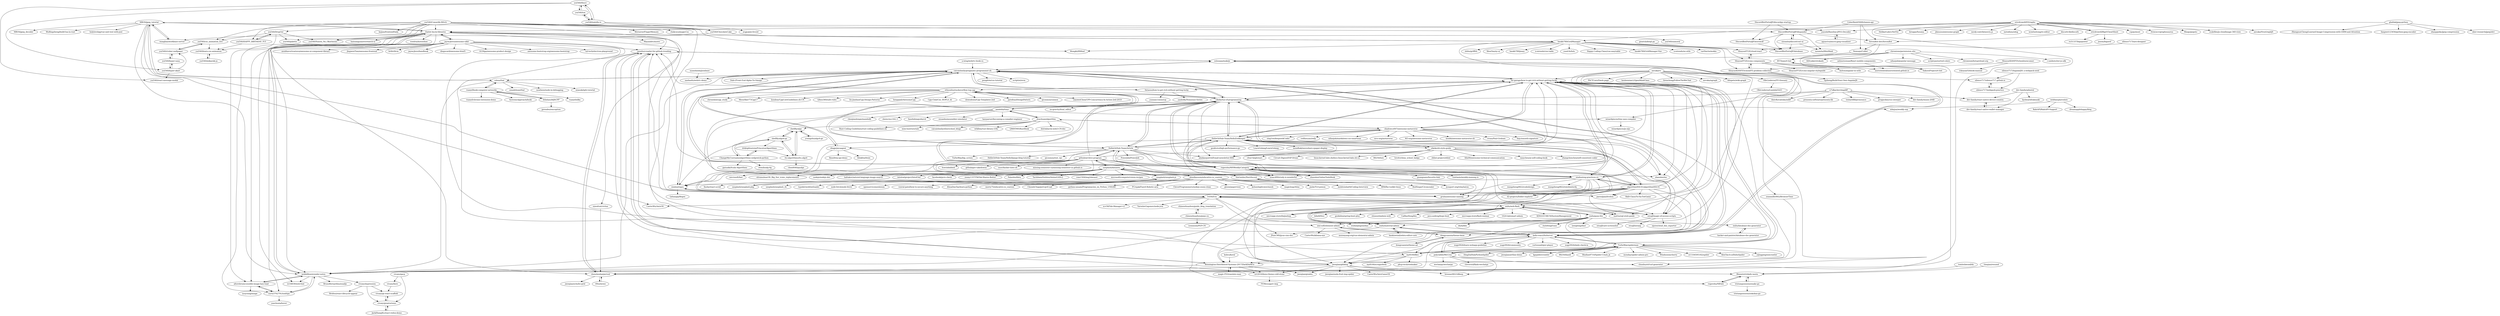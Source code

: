 digraph G {
"MROS/jpeg_tutorial" -> "wanglian/workbase-server"
"MROS/jpeg_tutorial" -> "MROS/jpeg_decoder"
"MROS/jpeg_tutorial" -> "Zaelot-Inc/ui-libraries"
"MROS/jpeg_tutorial" -> "webbillion/xrender-notes"
"MROS/jpeg_tutorial" -> "WuBingzheng/build-lua-in-rust" ["e"=1]
"MROS/jpeg_tutorial" -> "gruhn/awesome-naming" ["e"=1]
"MROS/jpeg_tutorial" -> "CasterWx/AntzOS" ["e"=1]
"MROS/jpeg_tutorial" -> "csbun/thal"
"MROS/jpeg_tutorial" -> "holylovelqq/vue-unit-test-with-jest" ["e"=1]
"MROS/jpeg_tutorial" -> "yasoob/Baseline-JPEG-Decoder"
"alterebro/accessible-image-lazy-load" -> "xurui3762791/tooltips"
"alterebro/accessible-image-lazy-load" -> "webbillion/xrender-notes"
"alterebro/accessible-image-lazy-load" -> "iyuyoung/image"
"anvaka/vs" -> "blinpete/wiki-graph"
"anvaka/vs" -> "5A59/Zvm"
"anvaka/vs" -> "PACTCare/Dweb.page"
"anvaka/vs" -> "dongyuanxin/theme-bmw"
"anvaka/vs" -> "fat-garage/how-to-get-rich-without-getting-lucky"
"anvaka/vs" -> "wubaiqing/zaobao" ["e"=1]
"anvaka/vs" -> "enilu/guns-lite"
"anvaka/vs" -> "OlleLinderos/FP-Glossary"
"anvaka/vs" -> "heshenxian1/OpenMindClass" ["e"=1]
"anvaka/vs" -> "lirenchong/FollowTheWeChat" ["e"=1]
"anvaka/vs" -> "enilu/web-flash"
"anvaka/vs" -> "anvaka/ngraph" ["e"=1]
"ethsonliu/stackoverflow-top-cpp" -> "hengqiali/AwesomeCpp" ["e"=1]
"ethsonliu/stackoverflow-top-cpp" -> "Cpp-Club/Cxx_HOPL4_zh" ["e"=1]
"ethsonliu/stackoverflow-top-cpp" -> "downdemo/Cpp-Templates-2ed" ["e"=1]
"ethsonliu/stackoverflow-top-cpp" -> "fat-garage/how-to-get-rich-without-getting-lucky"
"ethsonliu/stackoverflow-top-cpp" -> "yikeke/tao-of-programming"
"ethsonliu/stackoverflow-top-cpp" -> "jaredtao/DesignPattern" ["e"=1]
"ethsonliu/stackoverflow-top-cpp" -> "qicosmos/cosmos" ["e"=1]
"ethsonliu/stackoverflow-top-cpp" -> "xiaoweiChen/CPP-Concurrency-In-Action-2ed-2019" ["e"=1]
"ethsonliu/stackoverflow-top-cpp" -> "caicaishmily/pragmatic-programmer-zh"
"ethsonliu/stackoverflow-top-cpp" -> "HelloGitHub-Team/Article"
"ethsonliu/stackoverflow-top-cpp" -> "chronolaw/cpp_study" ["e"=1]
"ethsonliu/stackoverflow-top-cpp" -> "MeouSker77/Cpp17" ["e"=1]
"ethsonliu/stackoverflow-top-cpp" -> "lynnboy/CppCoreGuidelines-zh-CN" ["e"=1]
"ethsonliu/stackoverflow-top-cpp" -> "Qihoo360/safe-rules" ["e"=1]
"ethsonliu/stackoverflow-top-cpp" -> "liu-jianhao/Cpp-Design-Patterns" ["e"=1]
"shellfly/algs4-py" -> "itu-algorithms/itu.algs4"
"shellfly/algs4-py" -> "shellfly/algo"
"shellfly/algs4-py" -> "ChangeMyUsername/algorithms-sedgewick-python"
"shellfly/algs4-py" -> "dvklopfenstein/PrincetonAlgorithms"
"shellfly/algo" -> "youngzhu/algs4-go"
"shellfly/algo" -> "shellfly/algs4-py"
"shellfly/algo" -> "itu-algorithms/itu.algs4"
"DiscordBotPortalJP/discordpy-startup" -> "DiscordBotPortalJP/dispander"
"DiscordBotPortalJP/discordpy-startup" -> "DiscordBotPortalJP/werewolf"
"kulics/koral" -> "Bennington-Distributed-Systems-2017/DarkDarkGo"
"hacker-and-painter/database-doc-generator" -> "enilu/database-doc-generator"
"jwenjian/ghiblog" -> "jwenjian/usda-fruit-img-spider"
"jwenjian/ghiblog" -> "CasterWx/AntzGameOS"
"jwenjian/ghiblog" -> "xrr2016/hexo-theme-cold-stone"
"jwenjian/ghiblog" -> "brenner8023/iKeep"
"jwenjian/ghiblog" -> "poozhu/crawler-for-github-trending"
"jwenjian/ghiblog" -> "jwenjian/gradex"
"jwenjian/ghiblog" -> "webbillion/xrender-notes"
"jwenjian/ghiblog" -> "BleemIs42/daily-warm"
"ericdrowell/ElGrapho" -> "frewsxcv/graphosaurus" ["e"=1]
"ericdrowell/ElGrapho" -> "webbillion/xrender-notes"
"ericdrowell/ElGrapho" -> "ericdrowell/BigOCheatSheet"
"ericdrowell/ElGrapho" -> "Nhogs/popoto" ["e"=1]
"ericdrowell/ElGrapho" -> "scaleflex/js-cloudimage-360-view" ["e"=1]
"ericdrowell/ElGrapho" -> "anvaka/VivaGraphJS" ["e"=1]
"ericdrowell/ElGrapho" -> "HelikarLab/ccNetViz"
"ericdrowell/ElGrapho" -> "Zaelot-Inc/ui-libraries"
"ericdrowell/ElGrapho" -> "baukh789/GridManager"
"ericdrowell/ElGrapho" -> "hiroppy/fusuma" ["e"=1]
"ericdrowell/ElGrapho" -> "jbmusso/awesome-graph" ["e"=1]
"ericdrowell/ElGrapho" -> "neo4j-contrib/neovis.js" ["e"=1]
"ericdrowell/ElGrapho" -> "metafizzy/zdog" ["e"=1]
"ericdrowell/ElGrapho" -> "wowlusitong/re-editor" ["e"=1]
"ericdrowell/ElGrapho" -> "cujojs/most" ["e"=1]
"HelloGitHub-Team/Article" -> "eryajf/magic-of-sysuse-scripts"
"HelloGitHub-Team/Article" -> "HelloGitHub-Team/HelloZooKeeper"
"HelloGitHub-Team/Article" -> "zhaoolee/OnlineToolsBook" ["e"=1]
"HelloGitHub-Team/Article" -> "rogerzhu/MNWeeklyCategory"
"HelloGitHub-Team/Article" -> "parzulpan/livebox" ["e"=1]
"HelloGitHub-Team/Article" -> "PowerJob/PowerJob" ["e"=1]
"HelloGitHub-Team/Article" -> "yikeke/tao-of-programming"
"HelloGitHub-Team/Article" -> "TurboWay/big_screen" ["e"=1]
"HelloGitHub-Team/Article" -> "fat-garage/how-to-get-rich-without-getting-lucky"
"HelloGitHub-Team/Article" -> "ethsonliu/stackoverflow-top-cpp"
"HelloGitHub-Team/Article" -> "HelloGitHub-Team/HelloDjango-blog-tutorial" ["e"=1]
"HelloGitHub-Team/Article" -> "xioacd99/study-is-wonderful" ["e"=1]
"HelloGitHub-Team/Article" -> "qicosmos/rest_rpc" ["e"=1]
"HelloGitHub-Team/Article" -> "alaskasquirrel/Email-newsletter-RSS" ["e"=1]
"HelloGitHub-Team/Article" -> "github/archive-program"
"yui540/vtuber-wallpaper" -> "yui540/hyper-sana"
"yui540/vtuber-wallpaper" -> "yui540/css_animation_live"
"OlleLinderos/FP-Glossary" -> "OlleLinderos/LambdaToS3"
"eryajf/magic-of-sysuse-scripts" -> "eryajf/care-screenshot"
"eryajf/magic-of-sysuse-scripts" -> "eryajf/xirang" ["e"=1]
"eryajf/magic-of-sysuse-scripts" -> "opsre/cloud_dns_exporter" ["e"=1]
"5A59/Zvm" -> "enilu/web-flash"
"5A59/Zvm" -> "xindoo/regex"
"5A59/Zvm" -> "YaroslavGaponov/node-jvm" ["e"=1]
"5A59/Zvm" -> "mattm/sql-style-guide" ["e"=1]
"5A59/Zvm" -> "JYunCMS/jyun-cms-doc"
"5A59/Zvm" -> "eryajf/magic-of-sysuse-scripts"
"5A59/Zvm" -> "enilu/material-admin"
"5A59/Zvm" -> "xcv58/Tab-Manager-v2"
"5A59/Zvm" -> "chinesehuazhou/guido_blog_translation"
"5A59/Zvm" -> "poozhu/crawler-for-github-trending"
"5A59/Zvm" -> "CasterWx/AntzOS" ["e"=1]
"my8100/files" -> "my8100/scrapydweb" ["e"=1]
"my8100/files" -> "phcp-tech/toolmaker"
"my8100/files" -> "Bennington-Distributed-Systems-2017/DarkDarkGo"
"my8100/files" -> "jwenjian/ghiblog"
"my8100/files" -> "TurboWay/spiderman"
"chinesehuazhou/peps-cn" -> "icexmoon/PEP-CN"
"chinesehuazhou/peps-cn" -> "chinesehuazhou/guido_blog_translation"
"jaywcjlove/awesome-uikit" -> "Zaelot-Inc/ui-libraries"
"jaywcjlove/awesome-uikit" -> "xurui3762791/tooltips"
"jaywcjlove/awesome-uikit" -> "webbillion/xrender-notes"
"jaywcjlove/awesome-uikit" -> "anubhavsrivastava/awesome-ui-component-library" ["e"=1]
"jaywcjlove/awesome-uikit" -> "JingwenTian/awesome-frontend" ["e"=1]
"jaywcjlove/awesome-uikit" -> "alterebro/accessible-image-lazy-load"
"jaywcjlove/awesome-uikit" -> "poozhu/crawler-for-github-trending"
"jaywcjlove/awesome-uikit" -> "wubaiqing/zaobao" ["e"=1]
"jaywcjlove/awesome-uikit" -> "liriliri/licia" ["e"=1]
"jaywcjlove/awesome-uikit" -> "jaywcjlove/handbook" ["e"=1]
"jaywcjlove/awesome-uikit" -> "umi-soft/element-admin"
"jaywcjlove/awesome-uikit" -> "diegocard/awesome-html5" ["e"=1]
"jaywcjlove/awesome-uikit" -> "ttt30ga/awesome-product-design" ["e"=1]
"jaywcjlove/awesome-uikit" -> "awesome-bootstrap-org/awesome-bootstrap" ["e"=1]
"jaywcjlove/awesome-uikit" -> "tal-tech/electron-playground" ["e"=1]
"Bennington-Distributed-Systems-2017/DarkDarkGo" -> "poozhu/crawler-for-github-trending"
"Bennington-Distributed-Systems-2017/DarkDarkGo" -> "chenshenhai/pictool"
"Bennington-Distributed-Systems-2017/DarkDarkGo" -> "magic-FE/translate-man"
"Bennington-Distributed-Systems-2017/DarkDarkGo" -> "xrr2016/hexo-theme-cold-stone"
"Bennington-Distributed-Systems-2017/DarkDarkGo" -> "jwenjian/gradex"
"enilu/guns-lite" -> "enilu/web-flash"
"enilu/guns-lite" -> "enilu/material-admin"
"enilu/guns-lite" -> "umi-soft/element-admin"
"enilu/guns-lite" -> "stylefeng/Guns" ["e"=1]
"enilu/guns-lite" -> "my8100/files"
"enilu/guns-lite" -> "wubaiqing/zaobao" ["e"=1]
"enilu/guns-lite" -> "izenglong/ifast" ["e"=1]
"enilu/guns-lite" -> "enilu/database-doc-generator"
"enilu/guns-lite" -> "Bennington-Distributed-Systems-2017/DarkDarkGo"
"enilu/guns-lite" -> "diyhi/bbs" ["e"=1]
"enilu/web-flash" -> "enilu/guns-lite"
"enilu/web-flash" -> "enilu/material-admin"
"enilu/web-flash" -> "microapp-store/linjiashop" ["e"=1]
"enilu/web-flash" -> "5A59/Zvm"
"enilu/web-flash" -> "KINGGUOKUN/SystemManagement" ["e"=1]
"enilu/web-flash" -> "bihell/Dice" ["e"=1]
"enilu/web-flash" -> "mattm/sql-style-guide" ["e"=1]
"enilu/web-flash" -> "diyhi/bbs" ["e"=1]
"enilu/web-flash" -> "geekidea/spring-boot-plus" ["e"=1]
"enilu/web-flash" -> "elunez/eladmin-web" ["e"=1]
"enilu/web-flash" -> "CaiBaoHong/biu" ["e"=1]
"enilu/web-flash" -> "java-aodeng/hope-boot" ["e"=1]
"enilu/web-flash" -> "microapp-store/flash-waimai" ["e"=1]
"enilu/web-flash" -> "eryajf/magic-of-sysuse-scripts"
"enilu/web-flash" -> "1024-lab/smart-admin" ["e"=1]
"dongyuanxin/theme-ad" -> "dongyuanxin/theme-bmw"
"Zaelot-Inc/ui-libraries" -> "webbillion/xrender-notes"
"Zaelot-Inc/ui-libraries" -> "jaywcjlove/awesome-uikit"
"Zaelot-Inc/ui-libraries" -> "wanglian/workbase-server"
"Zaelot-Inc/ui-libraries" -> "xurui3762791/tooltips"
"Zaelot-Inc/ui-libraries" -> "alterebro/accessible-image-lazy-load"
"Zaelot-Inc/ui-libraries" -> "MROS/jpeg_tutorial"
"Zaelot-Inc/ui-libraries" -> "haixiangyan/overwatch-ui" ["e"=1]
"Zaelot-Inc/ui-libraries" -> "Mayandev/morec" ["e"=1]
"Zaelot-Inc/ui-libraries" -> "poozhu/crawler-for-github-trending"
"Zaelot-Inc/ui-libraries" -> "2234839/web-font" ["e"=1]
"Zaelot-Inc/ui-libraries" -> "chenshenhai/pictool"
"Zaelot-Inc/ui-libraries" -> "my8100/files"
"Zaelot-Inc/ui-libraries" -> "baukh789/GridManager"
"Zaelot-Inc/ui-libraries" -> "veedrin/horseshoe" ["e"=1]
"Zaelot-Inc/ui-libraries" -> "wubaiqing/zaobao" ["e"=1]
"yui540/Cowardly-Witch" -> "yui540/DropOut"
"yui540/Cowardly-Witch" -> "yui540/HAPPY_BIRTHDAY_YUI"
"yui540/Cowardly-Witch" -> "haixiangyan/overwatch-ui" ["e"=1]
"yui540/Cowardly-Witch" -> "yui540/ChocolateCake"
"yui540/Cowardly-Witch" -> "Mongkii/RMind" ["e"=1]
"yui540/Cowardly-Witch" -> "yui540/css_animation_live"
"yui540/Cowardly-Witch" -> "Werneror/FingerMemory"
"yui540/Cowardly-Witch" -> "Zaelot-Inc/ui-libraries"
"yui540/Cowardly-Witch" -> "sizeofcat/civitas"
"yui540/Cowardly-Witch" -> "yui540/palette"
"yui540/Cowardly-Witch" -> "DiscordBotPortalJP/dispander"
"yui540/Cowardly-Witch" -> "yui540/Yozora_No_Okurimono"
"yui540/Cowardly-Witch" -> "chokcoco/magicCss" ["e"=1]
"yui540/Cowardly-Witch" -> "5A59/Zvm"
"yui540/Cowardly-Witch" -> "kujian/frontendDaily" ["e"=1]
"csbun/thal" -> "caicaishmily/pragmatic-programmer-zh"
"csbun/thal" -> "ruanyf/book-computer-networks"
"csbun/thal" -> "webbillion/xrender-notes"
"csbun/thal" -> "emadehsan/thal" ["e"=1]
"csbun/thal" -> "MROS/jpeg_tutorial"
"csbun/thal" -> "nswbmw/node-in-debugging" ["e"=1]
"csbun/thal" -> "miaoski/ipfs-tutorial" ["e"=1]
"ShuyunFF2E/cloud-react" -> "ShuyunFF2E/ccms-components"
"webbillion/xrender-notes" -> "Zaelot-Inc/ui-libraries"
"webbillion/xrender-notes" -> "xurui3762791/tooltips"
"webbillion/xrender-notes" -> "alterebro/accessible-image-lazy-load"
"webbillion/xrender-notes" -> "vivaxy/impression"
"webbillion/xrender-notes" -> "2234839/web-font" ["e"=1]
"webbillion/xrender-notes" -> "BrunoBernardino/snailjs"
"yui540/DropOut" -> "yui540/HAPPY_BIRTHDAY_YUI"
"yui540/DropOut" -> "yui540/css_animation_live"
"yui540/DropOut" -> "yui540/Yozora_No_Okurimono"
"yui540/DropOut" -> "yui540/palette"
"yui540/DropOut" -> "yui540/learn-css-animation"
"enilu/database-doc-generator" -> "hacker-and-painter/database-doc-generator"
"ruanyf/book-computer-networks" -> "ruanyf/chrome-extension-demo" ["e"=1]
"ruanyf/book-computer-networks" -> "SystemsApproach/book" ["e"=1]
"ruanyf/book-computer-networks" -> "felixhao28/JSCPP"
"ruanyf/book-computer-networks" -> "csbun/thal"
"ruanyf/book-computer-networks" -> "ruanyf/nilka"
"wanglian/workbase-server" -> "MROS/jpeg_tutorial"
"chenshenhai/pictool" -> "poozhu/crawler-for-github-trending"
"chenshenhai/pictool" -> "jwenjian/schulte-grid"
"chenshenhai/pictool" -> "t9tio/wewe"
"sizeofcat/civitas" -> "chenshenhai/pictool"
"t9tio/wewe" -> "chenshenhai/pictool"
"poozhu/crawler-for-github-trending" -> "chenshenhai/pictool"
"poozhu/crawler-for-github-trending" -> "Bennington-Distributed-Systems-2017/DarkDarkGo"
"poozhu/crawler-for-github-trending" -> "zuluoaaa/makeJs"
"poozhu/crawler-for-github-trending" -> "xrr2016/hexo-theme-cold-stone"
"yui540/HAPPY_BIRTHDAY_YUI" -> "yui540/DropOut"
"yui540/HAPPY_BIRTHDAY_YUI" -> "yui540/learn-css-animation"
"dongyuanxin/theme-bmw" -> "dongyuanxin/theme-ad"
"dongyuanxin/theme-bmw" -> "umi-soft/element-admin"
"umi-soft/element-admin" -> "CasterWx/kibana-eye" ["e"=1]
"umi-soft/element-admin" -> "assionyang-org/vue-elementui-admin"
"umi-soft/element-admin" -> "dongyuanxin/theme-bmw"
"yui540/mikazuki.js" -> "yui540/learn-css-animation"
"yui540/ChocolateCake" -> "yui540/Yozora_No_Okurimono"
"yui540/ChocolateCake" -> "yui540/unmoral"
"yui540/css_animation_live" -> "yui540/vtuber-wallpaper"
"yui540/css_animation_live" -> "yui540/learn-css-animation"
"yui540/hyper-akari" -> "yui540/hyper-sana"
"yui540/hyper-akari" -> "yui540/react-message-modal"
"yui540/hyper-akari" -> "yui540/vtuber-wallpaper"
"yui540/hyper-sana" -> "yui540/vtuber-wallpaper"
"yui540/hyper-sana" -> "yui540/hyper-akari"
"yui540/learn-css-animation" -> "yui540/mikazuki.js"
"a-wing/webrtc-book-cn" -> "caicaishmily/pragmatic-programmer-zh"
"tomlockwood/dn" -> "BleemIs42/daily-warm"
"unsplash/datasets" -> "microsoft/computervision-recipes" ["e"=1]
"unsplash/datasets" -> "nodejs/nodejs.dev" ["e"=1]
"unsplash/datasets" -> "microsoft/fast" ["e"=1]
"unsplash/datasets" -> "elrumo/macOS_Big_Sur_icons_replacements" ["e"=1]
"unsplash/datasets" -> "github/archive-program"
"unsplash/datasets" -> "haltakov/natural-language-image-search" ["e"=1]
"unsplash/datasets" -> "intelowlproject/IntelOwl" ["e"=1]
"unsplash/datasets" -> "SixGenInc/Noctilucent"
"unsplash/datasets" -> "facebook/pyre-check" ["e"=1]
"unsplash/datasets" -> "zoony1337/TikTok-Shares-Botter" ["e"=1]
"unsplash/datasets" -> "Palashio/libra" ["e"=1]
"unsplash/datasets" -> "unsplash/unsplash-js"
"unsplash/datasets" -> "aboelkassem/educative.io_courses"
"unsplash/datasets" -> "TachibanaYoshino/AnimeGANv2" ["e"=1]
"unsplash/datasets" -> "rom1504/img2dataset" ["e"=1]
"SixGenInc/Noctilucent" -> "iyouport-org/relaybaton"
"SixGenInc/Noctilucent" -> "RedSiege/C2concealer" ["e"=1]
"rogerzhu/MNWeeklyCategory" -> "algorithm004-01/algorithm004-01"
"rogerzhu/MNWeeklyCategory" -> "fat-garage/how-to-get-rich-without-getting-lucky"
"rogerzhu/MNWeeklyCategory" -> "caicaishmily/pragmatic-programmer-zh"
"rogerzhu/MNWeeklyCategory" -> "xindoo/eng-practices-cn"
"rogerzhu/MNWeeklyCategory" -> "yikeke/tao-of-programming"
"rogerzhu/MNWeeklyCategory" -> "gruhn/awesome-naming" ["e"=1]
"rogerzhu/MNWeeklyCategory" -> "guanguans/favorite-link" ["e"=1]
"rogerzhu/MNWeeklyCategory" -> "zhaoolee/OnlineToolsBook" ["e"=1]
"rogerzhu/MNWeeklyCategory" -> "xioacd99/study-is-wonderful" ["e"=1]
"rogerzhu/MNWeeklyCategory" -> "HelloGitHub-Team/Article"
"rogerzhu/MNWeeklyCategory" -> "HelloGitHub-Team/HelloZooKeeper"
"rogerzhu/MNWeeklyCategory" -> "zhaoolee/ins" ["e"=1]
"rogerzhu/MNWeeklyCategory" -> "poozhu/crawler-for-github-trending"
"rogerzhu/MNWeeklyCategory" -> "toutiaoio/weekly.manong.io" ["e"=1]
"rogerzhu/MNWeeklyCategory" -> "jwenjian/ghiblog"
"github/archive-program" -> "github/gov-takedowns" ["e"=1]
"github/archive-program" -> "unsplash/datasets"
"github/archive-program" -> "zhaoolee/OnlineToolsBook" ["e"=1]
"github/archive-program" -> "yikeke/tao-of-programming"
"github/archive-program" -> "HelloGitHub-Team/Article"
"github/archive-program" -> "gruhn/awesome-naming" ["e"=1]
"github/archive-program" -> "microsoft/fast" ["e"=1]
"github/archive-program" -> "SixGenInc/Noctilucent"
"github/archive-program" -> "fat-garage/how-to-get-rich-without-getting-lucky"
"github/archive-program" -> "nusr/hacker-laws-zh" ["e"=1]
"github/archive-program" -> "xioacd99/study-is-wonderful" ["e"=1]
"github/archive-program" -> "missing-semester-cn/missing-semester-cn.github.io" ["e"=1]
"github/archive-program" -> "itorr/nbnhhsh" ["e"=1]
"github/archive-program" -> "elrumo/macOS_Big_Sur_icons_replacements" ["e"=1]
"github/archive-program" -> "rogerzhu/MNWeeklyCategory"
"tristangoossens/snake-go" -> "tristangoossens/sokoban-go"
"tristangoossens/snake-go" -> "BleemIs42/daily-warm"
"chinesehuazhou/guido_blog_translation" -> "chinesehuazhou/peps-cn"
"xindoo/eng-practices-cn" -> "rogerzhu/MNWeeklyCategory"
"xindoo/eng-practices-cn" -> "algorithm004-01/algorithm004-01"
"xindoo/eng-practices-cn" -> "gruhn/awesome-naming" ["e"=1]
"xindoo/eng-practices-cn" -> "caicaishmily/pragmatic-programmer-zh"
"xindoo/eng-practices-cn" -> "wangzheng0822/codedesign" ["e"=1]
"xindoo/eng-practices-cn" -> "fat-garage/how-to-get-rich-without-getting-lucky"
"xindoo/eng-practices-cn" -> "wangzheng0822/ratelimiter4j" ["e"=1]
"xindoo/eng-practices-cn" -> "yikeke/tao-of-programming"
"xindoo/eng-practices-cn" -> "microapp-store/linjiashop" ["e"=1]
"xindoo/eng-practices-cn" -> "rogerzhu/NBAsh"
"xindoo/eng-practices-cn" -> "d2-projects/folder-explorer" ["e"=1]
"xindoo/eng-practices-cn" -> "jwenjian/ghiblog"
"xindoo/eng-practices-cn" -> "xindoo/regex"
"xindoo/eng-practices-cn" -> "Bennington-Distributed-Systems-2017/DarkDarkGo"
"xindoo/eng-practices-cn" -> "ethsonliu/stackoverflow-top-cpp"
"yasoob/Baseline-JPEG-Decoder" -> "aguaviva/micro-jpeg-visualizer"
"zuluoaaa/makeJs" -> "poozhu/crawler-for-github-trending"
"zuluoaaa/makeJs" -> "caicaishmily/pragmatic-programmer-zh"
"zuluoaaa/makeJs" -> "hello-react/HoServer"
"zuluoaaa/makeJs" -> "wizardpisces/tiny-sass-compiler"
"syamdanda/jsonbase" -> "nashaofu/webrtc-demo"
"yikeke/zh-style-guide" -> "yikeke/tao-of-programming"
"yikeke/zh-style-guide" -> "lilin90/awesome-technical-communication" ["e"=1]
"yikeke/zh-style-guide" -> "easychen/ai-self-coding-book" ["e"=1]
"yikeke/zh-style-guide" -> "HelloGitHub-Team/HelloZooKeeper"
"yikeke/zh-style-guide" -> "eryajf/magic-of-sysuse-scripts"
"yikeke/zh-style-guide" -> "zhangchenchen/self-consistent-coder" ["e"=1]
"yikeke/zh-style-guide" -> "alaskasquirrel/Email-newsletter-RSS" ["e"=1]
"yikeke/zh-style-guide" -> "fat-garage/how-to-get-rich-without-getting-lucky"
"yikeke/zh-style-guide" -> "cfour-hi/gitstars" ["e"=1]
"yikeke/zh-style-guide" -> "mattm/sql-style-guide" ["e"=1]
"yikeke/zh-style-guide" -> "Circuit-Digest/ESP-Drone" ["e"=1]
"yikeke/zh-style-guide" -> "linux-kernel-labs-zh/docs-linux-kernel-labs-zh-cn" ["e"=1]
"yikeke/zh-style-guide" -> "88250/lute" ["e"=1]
"yikeke/zh-style-guide" -> "lovefc/china_school_badge" ["e"=1]
"yikeke/zh-style-guide" -> "zhlint-project/zhlint" ["e"=1]
"aboelkassem/educative.io_courses" -> "IBM/fhe-toolkit-linux" ["e"=1]
"aboelkassem/educative.io_courses" -> "openservicemesh/osm" ["e"=1]
"aboelkassem/educative.io_courses" -> "veeral-patel/how-to-secure-anything" ["e"=1]
"aboelkassem/educative.io_courses" -> "KhoaDauTay/learn-python"
"aboelkassem/educative.io_courses" -> "merry75/educative.io_courses" ["e"=1]
"aboelkassem/educative.io_courses" -> "ChendoChap/ps4-ipv6-uaf" ["e"=1]
"aboelkassem/educative.io_courses" -> "python-unsam/Programacion_en_Python_UNSAM" ["e"=1]
"aboelkassem/educative.io_courses" -> "PCrnjak/Faze4-Robotic-arm" ["e"=1]
"aboelkassem/educative.io_courses" -> "CleverProgrammers/nodejs-zoom-clone" ["e"=1]
"aboelkassem/educative.io_courses" -> "glouw/paperview" ["e"=1]
"aboelkassem/educative.io_courses" -> "kelseyhightower/mesh"
"aboelkassem/educative.io_courses" -> "magicleap/Atlas" ["e"=1]
"aboelkassem/educative.io_courses" -> "jmdx/TLS-poison" ["e"=1]
"aboelkassem/educative.io_courses" -> "mohitsinha04/Coding-Interview"
"aboelkassem/educative.io_courses" -> "unsplash/datasets"
"enilu/material-admin" -> "enilu/web-flash"
"enilu/material-admin" -> "baskinwind/zebra-editor-core"
"enilu/material-admin" -> "hello-react/HoServer"
"enilu/material-admin" -> "JYunCMS/jyun-cms-doc"
"BleemIs42/daily-warm" -> "tristangoossens/snake-go"
"BleemIs42/daily-warm" -> "rogerzhu/NBAsh"
"rogerzhu/NBAsh" -> "BleemIs42/daily-warm"
"algorithm004-01/algorithm004-01" -> "rogerzhu/MNWeeklyCategory"
"algorithm004-01/algorithm004-01" -> "Skill-Class/TicTacToeGame"
"algorithm004-01/algorithm004-01" -> "xindoo/eng-practices-cn"
"algorithm004-01/algorithm004-01" -> "jwenjian/ghiblog"
"algorithm004-01/algorithm004-01" -> "5A59/Zvm"
"algorithm004-01/algorithm004-01" -> "fat-garage/how-to-get-rich-without-getting-lucky"
"algorithm004-01/algorithm004-01" -> "HelloGitHub-Team/HelloZooKeeper"
"algorithm004-01/algorithm004-01" -> "hello-react/HoServer"
"algorithm004-01/algorithm004-01" -> "Bennington-Distributed-Systems-2017/DarkDarkGo"
"algorithm004-01/algorithm004-01" -> "mattm/sql-style-guide" ["e"=1]
"algorithm004-01/algorithm004-01" -> "d2-projects/folder-explorer" ["e"=1]
"algorithm004-01/algorithm004-01" -> "webbillion/xrender-notes"
"algorithm004-01/algorithm004-01" -> "gruhn/awesome-naming" ["e"=1]
"algorithm004-01/algorithm004-01" -> "parzulpan/livebox" ["e"=1]
"algorithm004-01/algorithm004-01" -> "enilu/web-flash"
"fat-garage/how-to-get-rich-without-getting-lucky" -> "caicaishmily/pragmatic-programmer-zh"
"fat-garage/how-to-get-rich-without-getting-lucky" -> "yikeke/tao-of-programming"
"fat-garage/how-to-get-rich-without-getting-lucky" -> "rogerzhu/MNWeeklyCategory"
"fat-garage/how-to-get-rich-without-getting-lucky" -> "0xtaosu/how-to-get-rich-without-getting-lucky"
"fat-garage/how-to-get-rich-without-getting-lucky" -> "xioacd99/study-is-wonderful" ["e"=1]
"fat-garage/how-to-get-rich-without-getting-lucky" -> "hello-react/HoServer"
"fat-garage/how-to-get-rich-without-getting-lucky" -> "zhaoolee/ins" ["e"=1]
"fat-garage/how-to-get-rich-without-getting-lucky" -> "TurboWay/spiderman"
"fat-garage/how-to-get-rich-without-getting-lucky" -> "parzulpan/livebox" ["e"=1]
"fat-garage/how-to-get-rich-without-getting-lucky" -> "eryajf/magic-of-sysuse-scripts"
"fat-garage/how-to-get-rich-without-getting-lucky" -> "ethsonliu/stackoverflow-top-cpp"
"fat-garage/how-to-get-rich-without-getting-lucky" -> "shadowcz007/awesome-metaverse"
"fat-garage/how-to-get-rich-without-getting-lucky" -> "HelloGitHub-Team/HelloZooKeeper"
"fat-garage/how-to-get-rich-without-getting-lucky" -> "jwenjian/ghiblog"
"fat-garage/how-to-get-rich-without-getting-lucky" -> "xindoo/eng-practices-cn"
"TurboWay/spiderman" -> "mouday/spider-admin-pro" ["e"=1]
"TurboWay/spiderman" -> "hello-react/HoServer"
"TurboWay/spiderman" -> "Windsooon/cherry" ["e"=1]
"TurboWay/spiderman" -> "fat-garage/how-to-get-rich-without-getting-lucky"
"TurboWay/spiderman" -> "my8100/files"
"TurboWay/spiderman" -> "polyrabbit/WeCron"
"TurboWay/spiderman" -> "jwenjian/ghiblog"
"TurboWay/spiderman" -> "zc1104595182/spider" ["e"=1]
"TurboWay/spiderman" -> "AlexTan-b-z/ZhihuSpider" ["e"=1]
"TurboWay/spiderman" -> "yijingping/unicrawler" ["e"=1]
"TurboWay/spiderman" -> "DingZaiHub/PythonSpider" ["e"=1]
"TurboWay/spiderman" -> "jwenjian/artline-demo"
"TurboWay/spiderman" -> "kgspider/crawler" ["e"=1]
"TurboWay/spiderman" -> "88250/liandi" ["e"=1]
"TurboWay/spiderman" -> "Bindian9710/Spider-Crack_Js" ["e"=1]
"caicaishmily/pragmatic-programmer-zh" -> "xindoo/regex"
"caicaishmily/pragmatic-programmer-zh" -> "zuluoaaa/makeJs"
"caicaishmily/pragmatic-programmer-zh" -> "fat-garage/how-to-get-rich-without-getting-lucky"
"caicaishmily/pragmatic-programmer-zh" -> "yikeke/tao-of-programming"
"caicaishmily/pragmatic-programmer-zh" -> "hello-react/HoServer"
"caicaishmily/pragmatic-programmer-zh" -> "rogerzhu/MNWeeklyCategory"
"caicaishmily/pragmatic-programmer-zh" -> "webbillion/xrender-notes"
"caicaishmily/pragmatic-programmer-zh" -> "0xtaosu/how-to-get-rich-without-getting-lucky"
"caicaishmily/pragmatic-programmer-zh" -> "csbun/thal"
"caicaishmily/pragmatic-programmer-zh" -> "xindoo/eng-practices-cn"
"caicaishmily/pragmatic-programmer-zh" -> "pengfeiw/css-tutorial" ["e"=1]
"caicaishmily/pragmatic-programmer-zh" -> "dingjs/javaagent"
"caicaishmily/pragmatic-programmer-zh" -> "nashaofu/webrtc-demo"
"caicaishmily/pragmatic-programmer-zh" -> "scriptiot/evm" ["e"=1]
"caicaishmily/pragmatic-programmer-zh" -> "Dale-/Front-End-Alpha-To-Omega" ["e"=1]
"felixhao28/JSCPP" -> "ruanyf/book-computer-networks"
"felixhao28/JSCPP" -> "jprendes/emception" ["e"=1]
"wizardpisces/tiny-sass-compiler" -> "wizardpisces/js-ziju"
"iyouport-org/relaybaton" -> "SixGenInc/Noctilucent"
"dvklopfenstein/PrincetonAlgorithms" -> "ChangeMyUsername/algorithms-sedgewick-python"
"dvklopfenstein/PrincetonAlgorithms" -> "itu-algorithms/itu.algs4"
"seanmiller802/BrowserTime" -> "chunliu/sttf-url-generator"
"0xtaosu/how-to-get-rich-without-getting-lucky" -> "yaoleifly/Nonsense-Series" ["e"=1]
"0xtaosu/how-to-get-rich-without-getting-lucky" -> "fat-garage/how-to-get-rich-without-getting-lucky"
"0xtaosu/how-to-get-rich-without-getting-lucky" -> "caicaishmily/pragmatic-programmer-zh"
"0xtaosu/how-to-get-rich-without-getting-lucky" -> "yuxiaoy1/nonstop"
"baskinwind/zebra-editor-core" -> "enilu/material-admin"
"xindoo/regex" -> "caicaishmily/pragmatic-programmer-zh"
"xindoo/regex" -> "Qzhangqi/Regex"
"xindoo/regex" -> "5A59/Zvm"
"timqian/resumd" -> "BleemIs42/daily-warm"
"hello-react/HoServer" -> "enilu/material-admin"
"hello-react/HoServer" -> "zuluoaaa/makeJs"
"hello-react/HoServer" -> "caicaishmily/pragmatic-programmer-zh"
"hello-react/HoServer" -> "poozhu/crawler-for-github-trending"
"hello-react/HoServer" -> "xugy0926/daily-check-in" ["e"=1]
"hello-react/HoServer" -> "TurboWay/spiderman"
"hello-react/HoServer" -> "fat-garage/how-to-get-rich-without-getting-lucky"
"hello-react/HoServer" -> "chenshenhai/pictool"
"hello-react/HoServer" -> "xugy0926/learn-webapp-guideline" ["e"=1]
"hello-react/HoServer" -> "polyrabbit/WeCron"
"hello-react/HoServer" -> "xugy0926/community" ["e"=1]
"hello-react/HoServer" -> "vortesnail/qier-player" ["e"=1]
"itu-algorithms/itu.algs4" -> "shellfly/algs4-py"
"itu-algorithms/itu.algs4" -> "shellfly/algo"
"itu-algorithms/itu.algs4" -> "chen0040/pyalgs"
"xrr2016/hexo-theme-cold-stone" -> "FEMessage/v-img" ["e"=1]
"DiscordBotPortalJP/dispander" -> "sizumita/discord-ext-ui"
"DiscordBotPortalJP/dispander" -> "DiscordBotPortalJP/werewolf"
"DiscordBotPortalJP/dispander" -> "SevenBot-dev/SevenBot"
"DiscordBotPortalJP/dispander" -> "DiscordBotPortalJP/database"
"DiscordBotPortalJP/dispander" -> "sizumita/MiniMaid"
"silence717/taro-designer" -> "ShuyunFF2E/cloud-react"
"DiscordBotPortalJP/werewolf" -> "DiscordBotPortalJP/database"
"ChangeMyUsername/algorithms-sedgewick-python" -> "shellfly/algs4-py"
"ChangeMyUsername/algorithms-sedgewick-python" -> "dvklopfenstein/PrincetonAlgorithms"
"ChangeMyUsername/algorithms-sedgewick-python" -> "garyaiki/Scala-Algorithms" ["e"=1]
"ChangeMyUsername/algorithms-sedgewick-python" -> "cfsmile/alg-4g"
"douchuan/algorithm" -> "pandolia/tinyc"
"douchuan/algorithm" -> "wtklbm/rust-library-i18n" ["e"=1]
"douchuan/algorithm" -> "xindoo/regex"
"douchuan/algorithm" -> "QMHTMY/RustBook" ["e"=1]
"douchuan/algorithm" -> "dslchd/actix-web3-CN-doc" ["e"=1]
"douchuan/algorithm" -> "Rust-Coding-Guidelines/rust-coding-guidelines-zh" ["e"=1]
"douchuan/algorithm" -> "mini-lust/tutorials" ["e"=1]
"douchuan/algorithm" -> "caicaishmily/elixirschool_blogs" ["e"=1]
"douchuan/algorithm" -> "shadowcz007/awesome-metaverse"
"douchuan/algorithm" -> "shellfly/algo"
"HelloGitHub-Team/HelloZooKeeper" -> "yikeke/tao-of-programming"
"HelloGitHub-Team/HelloZooKeeper" -> "eryajf/magic-of-sysuse-scripts"
"HelloGitHub-Team/HelloZooKeeper" -> "HelloGitHub-Team/Article"
"HelloGitHub-Team/HelloZooKeeper" -> "geektutu/high-performance-go" ["e"=1]
"HelloGitHub-Team/HelloZooKeeper" -> "xioacd99/study-is-wonderful" ["e"=1]
"HelloGitHub-Team/HelloZooKeeper" -> "alaskasquirrel/Email-newsletter-RSS" ["e"=1]
"HelloGitHub-Team/HelloZooKeeper" -> "rogerzhu/MNWeeklyCategory"
"HelloGitHub-Team/HelloZooKeeper" -> "fat-garage/how-to-get-rich-without-getting-lucky"
"HelloGitHub-Team/HelloZooKeeper" -> "zhaoolee/ins" ["e"=1]
"HelloGitHub-Team/HelloZooKeeper" -> "LearnGolang/LearnGolang" ["e"=1]
"HelloGitHub-Team/HelloZooKeeper" -> "dingjs/javaagent"
"HelloGitHub-Team/HelloZooKeeper" -> "yikeke/zh-style-guide"
"HelloGitHub-Team/HelloZooKeeper" -> "algorithm004-01/algorithm004-01"
"HelloGitHub-Team/HelloZooKeeper" -> "shadowcz007/awesome-metaverse"
"HelloGitHub-Team/HelloZooKeeper" -> "mendhak/waveshare-epaper-display" ["e"=1]
"unsplash/unsplash-php" -> "unsplash/unsplash-js"
"dev-family/react-native-wallet-manager" -> "dev-family/react-native-device-country"
"yikeke/tao-of-programming" -> "caicaishmily/pragmatic-programmer-zh"
"yikeke/tao-of-programming" -> "fat-garage/how-to-get-rich-without-getting-lucky"
"yikeke/tao-of-programming" -> "HelloGitHub-Team/HelloZooKeeper"
"yikeke/tao-of-programming" -> "yikeke/zh-style-guide"
"yikeke/tao-of-programming" -> "xioacd99/study-is-wonderful" ["e"=1]
"yikeke/tao-of-programming" -> "pandolia/tinyc"
"yikeke/tao-of-programming" -> "rogerzhu/MNWeeklyCategory"
"yikeke/tao-of-programming" -> "alaskasquirrel/Email-newsletter-RSS" ["e"=1]
"yikeke/tao-of-programming" -> "jwenjian/ghiblog"
"yikeke/tao-of-programming" -> "no-gravity/html_editor"
"yikeke/tao-of-programming" -> "xdmjun/weekly-mp"
"yikeke/tao-of-programming" -> "poozhu/crawler-for-github-trending"
"yikeke/tao-of-programming" -> "HelloGitHub-Team/Article"
"yikeke/tao-of-programming" -> "xindoo/eng-practices-cn"
"yikeke/tao-of-programming" -> "ethsonliu/stackoverflow-top-cpp"
"CyberRex0/5000choyen-api" -> "Nemupy/CuBot"
"CyberRex0/5000choyen-api" -> "SevenBot-dev/SevenBot"
"CyberRex0/5000choyen-api" -> "DiscordBotPortalJP/dispander"
"n7olkachev/imgdiff" -> "dmtrKovalenko/odiff" ["e"=1]
"n7olkachev/imgdiff" -> "seanmiller802/BrowserTime"
"n7olkachev/imgdiff" -> "presenta-software/presenta-lib" ["e"=1]
"n7olkachev/imgdiff" -> "yikeke/tao-of-programming"
"n7olkachev/imgdiff" -> "dev-family/react-native-device-country"
"n7olkachev/imgdiff" -> "tryhardfifi/pronounce"
"n7olkachev/imgdiff" -> "propjockey/css-sweeper" ["e"=1]
"n7olkachev/imgdiff" -> "dev-family/wasm-2048"
"baukh789/GridManager" -> "baukh789/GridManager-Vue"
"baukh789/GridManager" -> "ShuyunFF2E/cloud-react"
"baukh789/GridManager" -> "x-extends/xe-utils" ["e"=1]
"baukh789/GridManager" -> "ShuyunFF2E/ccms-components"
"baukh789/GridManager" -> "varHarrie/mokia"
"baukh789/GridManager" -> "zhihu/griffith" ["e"=1]
"baukh789/GridManager" -> "ShuyunXIANFESchool/FE-problem-collection"
"baukh789/GridManager" -> "Mongkii/RMind" ["e"=1]
"baukh789/GridManager" -> "XboxYan/xy-ui" ["e"=1]
"baukh789/GridManager" -> "Zaelot-Inc/ui-libraries"
"baukh789/GridManager" -> "webbillion/xrender-notes"
"baukh789/GridManager" -> "baukh789/jeasy"
"baukh789/GridManager" -> "x-extends/vxe-table" ["e"=1]
"baukh789/GridManager" -> "yued-fe/lulu" ["e"=1]
"baukh789/GridManager" -> "Happy-Coding-Clans/vue-easytable" ["e"=1]
"discorb-lib/discorb" -> "SevenBot-dev/SevenBot"
"webfansplz/volute" -> "xdmjun/weekly-mp"
"webfansplz/volute" -> "RabiAPI/RabiAPI-Support"
"webfansplz/volute" -> "dreamapplehappy/blog"
"dev-family/react-native-device-country" -> "dev-family/react-native-wallet-manager"
"dev-family/admiral" -> "dev-family/react-native-wallet-manager"
"dev-family/admiral" -> "dev-family/react-native-device-country"
"dev-family/admiral" -> "kyeboard/takoyaki" ["e"=1]
"sizumita/discord-ext-ui" -> "DiscordBotPortalJP/dispander"
"sizumita/discord-ext-ui" -> "DiscordBotPortalJP/database"
"sizumita/discord-ext-ui" -> "sizumita/MiniMaid"
"SevenBot-dev/SevenBot" -> "Nemupy/CuBot"
"SevenBot-dev/SevenBot" -> "RT-Team/rt-bot"
"vivaxy/here" -> "vivaxy/gt-react-scaffold"
"grarich/deepl.py" -> "DiscordBotPortalJP/database"
"Nemupy/CuBot" -> "RT-Team/rt-bot"
"RT-Team/rt-bot" -> "SakuraProject/rt-bot"
"unsplash/unsplash-js" -> "unsplash/unsplash-php"
"unsplash/unsplash-js" -> "unsplash/datasets"
"unsplash/unsplash-js" -> "unsplash/unsplash_rb"
"unsplash/unsplash-js" -> "typekit/webfontloader" ["e"=1]
"unsplash/unsplash-js" -> "node-fetch/node-fetch" ["e"=1]
"unsplash/unsplash-js" -> "fisshy/react-scroll" ["e"=1]
"dingjs/javaagent" -> "xindoo/regex"
"dingjs/javaagent" -> "flmn/http-api-demo"
"dingjs/javaagent" -> "eryajf/magic-of-sysuse-scripts"
"dingjs/javaagent" -> "caicaishmily/pragmatic-programmer-zh"
"dingjs/javaagent" -> "blinkfox/fenix" ["e"=1]
"polyrabbit/WeCron" -> "hello-react/HoServer"
"polyrabbit/WeCron" -> "cloverstd/flask-wechatpy"
"polyrabbit/WeCron" -> "TurboWay/spiderman"
"polyrabbit/WeCron" -> "brenner8023/iKeep"
"polyrabbit/WeCron" -> "fat-garage/how-to-get-rich-without-getting-lucky"
"polyrabbit/WeCron" -> "wechatpy/wechatpy" ["e"=1]
"polyrabbit/WeCron" -> "chunliu/sttf-url-generator"
"shadowcz007/awesome-metaverse" -> "M3-org/awesome-metaverse" ["e"=1]
"shadowcz007/awesome-metaverse" -> "houbb/awesome-metaverse-zh" ["e"=1]
"shadowcz007/awesome-metaverse" -> "alaskasquirrel/Email-newsletter-RSS" ["e"=1]
"shadowcz007/awesome-metaverse" -> "douchuan/algorithm"
"shadowcz007/awesome-metaverse" -> "fat-garage/how-to-get-rich-without-getting-lucky"
"shadowcz007/awesome-metaverse" -> "evmn/Paul-Graham"
"shadowcz007/awesome-metaverse" -> "xioacd99/study-is-wonderful" ["e"=1]
"shadowcz007/awesome-metaverse" -> "linjc/smooth-signature" ["e"=1]
"shadowcz007/awesome-metaverse" -> "HelloGitHub-Team/HelloZooKeeper"
"shadowcz007/awesome-metaverse" -> "sing1ee/deepseekCoder" ["e"=1]
"shadowcz007/awesome-metaverse" -> "zhaoolee/ins" ["e"=1]
"shadowcz007/awesome-metaverse" -> "vedhavyas/zwfp" ["e"=1]
"shadowcz007/awesome-metaverse" -> "jwenjian/ghiblog"
"shadowcz007/awesome-metaverse" -> "nihaojob/markdown-css-smartisan" ["e"=1]
"shadowcz007/awesome-metaverse" -> "mvs-org/metaverse" ["e"=1]
"ashnorseman/React-mobile-components" -> "useroriented/useroriented.github.io"
"youngzhu/algs4-go" -> "shellfly/algo"
"SakuraProject/rt-bot" -> "RT-Team/rt-bot"
"pandolia/tinyc" -> "douchuan/algorithm"
"pandolia/tinyc" -> "xindoo/regex"
"pandolia/tinyc" -> "yikeke/tao-of-programming"
"pandolia/tinyc" -> "fanzhidongyzby/cit" ["e"=1]
"pandolia/tinyc" -> "exuanbo/assembler-simulator" ["e"=1]
"pandolia/tinyc" -> "lazyparser/becoming-a-compiler-engineer" ["e"=1]
"pandolia/tinyc" -> "chenjiandongx/mandodb" ["e"=1]
"pandolia/tinyc" -> "wizardpisces/tiny-sass-compiler"
"pandolia/tinyc" -> "sheisc/ucc162.3" ["e"=1]
"chromium/permission.site" -> "KID-joker/stokado" ["e"=1]
"chromium/permission.site" -> "nihaojob/popular-message" ["e"=1]
"chromium/permission.site" -> "scriptype/sorted-colors"
"chromium/permission.site" -> "zuluoaaa/makeJs"
"chromium/permission.site" -> "chenshenhai/pictool"
"chromium/permission.site" -> "chromium/hstspreload.org" ["e"=1]
"chromium/permission.site" -> "c-smile/sciter-js-sdk" ["e"=1]
"xurui3762791/tooltips" -> "alterebro/accessible-image-lazy-load"
"xurui3762791/tooltips" -> "webbillion/xrender-notes"
"xurui3762791/tooltips" -> "yaochuxia/hover"
"aguaviva/micro-jpeg-visualizer" -> "yasoob/Baseline-JPEG-Decoder"
"ShuyunFF2E/ccms-components" -> "ShuyunFF2E/cloud-react"
"ShuyunFF2E/ccms-components" -> "ShuyunFF2E/ccms-angular-styleguide"
"ShuyunFF2E/ccms-components" -> "kuitos/angular-es-utils"
"ShuyunFF2E/ccms-components" -> "useroriented/useroriented.github.io"
"ShuyunFF2E/ccms-components" -> "ShuyunXIANFESchool/FE-problem-collection"
"silence717/AngularJS1.x-webpack-seed" -> "silence717/webpack-practice"
"silence717/AngularJS1.x-webpack-seed" -> "silence717/silence717.github.io"
"ShuyunXIANFESchool/newcomer" -> "ShuyunXIANFESchool/FE-problem-collection"
"ShuyunXIANFESchool/newcomer" -> "ickoyan/Gitbook-manual" ["e"=1]
"ShuyunXIANFESchool/FE-problem-collection" -> "ShuyunFF2E/ccms-components"
"ShuyunXIANFESchool/FE-problem-collection" -> "hjzheng/Build-Your-Own-AngularJS"
"ShuyunXIANFESchool/FE-problem-collection" -> "silence717/silence717.github.io"
"silence717/webpack-practice" -> "silence717/silence717.github.io"
"vivaxy/gt-react-scaffold" -> "vivaxy/granturismo"
"silence717/silence717.github.io" -> "silence717/webpack-practice"
"magic-FE/translate-man" -> "Bennington-Distributed-Systems-2017/DarkDarkGo"
"vivaxy/impression" -> "vivaxy/granturismo"
"vivaxy/impression" -> "Broltes/react-lifecycle-appear"
"vivaxy/impression" -> "vivaxy/gt-react-scaffold"
"vivaxy/granturismo" -> "vivaxy/gt-react-scaffold"
"vivaxy/granturismo" -> "JackZhangXL/react-redux-demo"
"vivaxy/gacp" -> "vivaxy/granturismo"
"vivaxy/gacp" -> "vivaxy/here"
"ghallak/jpeg-python" -> "fangwei123456/python-jpeg-encoder"
"ghallak/jpeg-python" -> "zhangqizky/jpeg-compression"
"ghallak/jpeg-python" -> "yasoob/Baseline-JPEG-Decoder"
"ghallak/jpeg-python" -> "uber-research/jpeg2dct" ["e"=1]
"ghallak/jpeg-python" -> "ZhengxueCheng/Learned-Image-Compression-with-GMM-and-Attention" ["e"=1]
"yui540/toa" -> "yui540/Shuvi"
"yui540/toa" -> "yui540/satella.io"
"ericdrowell/BigOCheatSheet" -> "josem/bigoref"
"ericdrowell/BigOCheatSheet" -> "ericdrowell/ElGrapho"
"ericdrowell/BigOCheatSheet" -> "ro31337/bigoposter" ["e"=1]
"yui540/satella.io" -> "yui540/Shuvi"
"yui540/satella.io" -> "yui540/toa"
"yui540/satella.io" -> "yui540/ChocolateCake"
"yui540/satella.io" -> "avgjs/pixi-live2d" ["e"=1]
"yui540/Shuvi" -> "yui540/toa"
"yui540/Shuvi" -> "yui540/satella.io"
"yui540/Shuvi" -> "yui540/hyper-akari"
"yui540/Shuvi" -> "yui540/react-message-modal"
"JackZhangXL/react-redux-demo" -> "vivaxy/granturismo"
"MROS/jpeg_tutorial" ["l"="-43.832,11.285"]
"wanglian/workbase-server" ["l"="-43.813,11.26"]
"MROS/jpeg_decoder" ["l"="-43.81,11.309"]
"Zaelot-Inc/ui-libraries" ["l"="-43.842,11.21"]
"webbillion/xrender-notes" ["l"="-43.859,11.23"]
"WuBingzheng/build-lua-in-rust" ["l"="-9.572,-8.934"]
"gruhn/awesome-naming" ["l"="26.001,-26.205"]
"CasterWx/AntzOS" ["l"="-53.384,-16.063"]
"csbun/thal" ["l"="-43.896,11.301"]
"holylovelqq/vue-unit-test-with-jest" ["l"="-4.684,-32.88"]
"yasoob/Baseline-JPEG-Decoder" ["l"="-43.769,11.401"]
"alterebro/accessible-image-lazy-load" ["l"="-43.815,11.219"]
"xurui3762791/tooltips" ["l"="-43.813,11.198"]
"iyuyoung/image" ["l"="-43.779,11.212"]
"anvaka/vs" ["l"="-43.905,11.018"]
"blinpete/wiki-graph" ["l"="-43.916,10.971"]
"5A59/Zvm" ["l"="-43.895,11.112"]
"PACTCare/Dweb.page" ["l"="-43.881,10.957"]
"dongyuanxin/theme-bmw" ["l"="-43.845,10.986"]
"fat-garage/how-to-get-rich-without-getting-lucky" ["l"="-44.015,11.185"]
"wubaiqing/zaobao" ["l"="-7.797,-34.8"]
"enilu/guns-lite" ["l"="-43.926,11.041"]
"OlleLinderos/FP-Glossary" ["l"="-43.909,10.946"]
"heshenxian1/OpenMindClass" ["l"="49.846,24.269"]
"lirenchong/FollowTheWeChat" ["l"="49.853,24.288"]
"enilu/web-flash" ["l"="-43.915,11.082"]
"anvaka/ngraph" ["l"="-4.044,-42.033"]
"ethsonliu/stackoverflow-top-cpp" ["l"="-44.055,11.219"]
"hengqiali/AwesomeCpp" ["l"="-18.378,-28.018"]
"Cpp-Club/Cxx_HOPL4_zh" ["l"="-18.468,-28.092"]
"downdemo/Cpp-Templates-2ed" ["l"="-18.458,-28.077"]
"yikeke/tao-of-programming" ["l"="-44.027,11.219"]
"jaredtao/DesignPattern" ["l"="-18.421,-28.095"]
"qicosmos/cosmos" ["l"="-18.417,-28.265"]
"xiaoweiChen/CPP-Concurrency-In-Action-2ed-2019" ["l"="-18.422,-28.04"]
"caicaishmily/pragmatic-programmer-zh" ["l"="-43.967,11.224"]
"HelloGitHub-Team/Article" ["l"="-44.085,11.192"]
"chronolaw/cpp_study" ["l"="-18.478,-28.135"]
"MeouSker77/Cpp17" ["l"="-18.475,-28.067"]
"lynnboy/CppCoreGuidelines-zh-CN" ["l"="-18.498,-28.076"]
"Qihoo360/safe-rules" ["l"="-18.469,-28.115"]
"liu-jianhao/Cpp-Design-Patterns" ["l"="-18.388,-28.036"]
"shellfly/algs4-py" ["l"="-44.156,11.479"]
"itu-algorithms/itu.algs4" ["l"="-44.163,11.455"]
"shellfly/algo" ["l"="-44.132,11.431"]
"ChangeMyUsername/algorithms-sedgewick-python" ["l"="-44.173,11.513"]
"dvklopfenstein/PrincetonAlgorithms" ["l"="-44.185,11.491"]
"youngzhu/algs4-go" ["l"="-44.117,11.456"]
"DiscordBotPortalJP/discordpy-startup" ["l"="-43.626,10.917"]
"DiscordBotPortalJP/dispander" ["l"="-43.667,10.929"]
"DiscordBotPortalJP/werewolf" ["l"="-43.644,10.918"]
"kulics/koral" ["l"="-43.996,11.007"]
"Bennington-Distributed-Systems-2017/DarkDarkGo" ["l"="-43.946,11.1"]
"hacker-and-painter/database-doc-generator" ["l"="-43.97,10.92"]
"enilu/database-doc-generator" ["l"="-43.96,10.952"]
"jwenjian/ghiblog" ["l"="-44.007,11.144"]
"jwenjian/usda-fruit-img-spider" ["l"="-44.051,11.124"]
"CasterWx/AntzGameOS" ["l"="-44.051,11.106"]
"xrr2016/hexo-theme-cold-stone" ["l"="-43.942,11.126"]
"brenner8023/iKeep" ["l"="-44.027,11.107"]
"poozhu/crawler-for-github-trending" ["l"="-43.922,11.153"]
"jwenjian/gradex" ["l"="-43.996,11.082"]
"BleemIs42/daily-warm" ["l"="-44.108,11.055"]
"ericdrowell/ElGrapho" ["l"="-43.769,11.295"]
"frewsxcv/graphosaurus" ["l"="-4.034,-42.011"]
"ericdrowell/BigOCheatSheet" ["l"="-43.704,11.316"]
"Nhogs/popoto" ["l"="-2.827,-41.942"]
"scaleflex/js-cloudimage-360-view" ["l"="-31.692,-36.005"]
"anvaka/VivaGraphJS" ["l"="-4.084,-42.016"]
"HelikarLab/ccNetViz" ["l"="-43.739,11.329"]
"baukh789/GridManager" ["l"="-43.864,11.324"]
"hiroppy/fusuma" ["l"="-0.623,-26.626"]
"jbmusso/awesome-graph" ["l"="51.549,15.338"]
"neo4j-contrib/neovis.js" ["l"="-2.801,-41.947"]
"metafizzy/zdog" ["l"="22.217,-29.888"]
"wowlusitong/re-editor" ["l"="-6.791,-28.108"]
"cujojs/most" ["l"="1.337,-26.826"]
"eryajf/magic-of-sysuse-scripts" ["l"="-43.994,11.159"]
"HelloGitHub-Team/HelloZooKeeper" ["l"="-44.042,11.195"]
"zhaoolee/OnlineToolsBook" ["l"="-4.875,17.581"]
"rogerzhu/MNWeeklyCategory" ["l"="-44.031,11.17"]
"parzulpan/livebox" ["l"="48.41,23.607"]
"PowerJob/PowerJob" ["l"="-3.326,11.622"]
"TurboWay/big_screen" ["l"="-5.287,-35.776"]
"HelloGitHub-Team/HelloDjango-blog-tutorial" ["l"="49.008,22.48"]
"xioacd99/study-is-wonderful" ["l"="-43.935,11.958"]
"qicosmos/rest_rpc" ["l"="-18.38,-28.282"]
"alaskasquirrel/Email-newsletter-RSS" ["l"="-44.021,11.915"]
"github/archive-program" ["l"="-44.156,11.181"]
"yui540/vtuber-wallpaper" ["l"="-43.61,10.993"]
"yui540/hyper-sana" ["l"="-43.587,10.982"]
"yui540/css_animation_live" ["l"="-43.65,11.007"]
"OlleLinderos/LambdaToS3" ["l"="-43.909,10.915"]
"eryajf/care-screenshot" ["l"="-43.954,11.185"]
"eryajf/xirang" ["l"="8.573,-5.641"]
"opsre/cloud_dns_exporter" ["l"="8.655,-5.632"]
"xindoo/regex" ["l"="-43.959,11.208"]
"YaroslavGaponov/node-jvm" ["l"="-11.189,4.98"]
"mattm/sql-style-guide" ["l"="-0.484,15.96"]
"JYunCMS/jyun-cms-doc" ["l"="-43.888,11.068"]
"enilu/material-admin" ["l"="-43.936,11.073"]
"xcv58/Tab-Manager-v2" ["l"="-43.854,11.071"]
"chinesehuazhou/guido_blog_translation" ["l"="-43.791,11.092"]
"my8100/files" ["l"="-43.967,11.096"]
"my8100/scrapydweb" ["l"="48.647,23.362"]
"phcp-tech/toolmaker" ["l"="-44.003,11.046"]
"TurboWay/spiderman" ["l"="-44.003,11.114"]
"chinesehuazhou/peps-cn" ["l"="-43.747,11.089"]
"icexmoon/PEP-CN" ["l"="-43.711,11.091"]
"jaywcjlove/awesome-uikit" ["l"="-43.842,11.167"]
"anubhavsrivastava/awesome-ui-component-library" ["l"="9.462,-29.237"]
"JingwenTian/awesome-frontend" ["l"="-8.441,-34.535"]
"liriliri/licia" ["l"="1.591,-27.062"]
"jaywcjlove/handbook" ["l"="-8.164,-34.731"]
"umi-soft/element-admin" ["l"="-43.852,11.036"]
"diegocard/awesome-html5" ["l"="26.218,-26.009"]
"ttt30ga/awesome-product-design" ["l"="26.148,-26.14"]
"awesome-bootstrap-org/awesome-bootstrap" ["l"="26.107,-26.069"]
"tal-tech/electron-playground" ["l"="41.065,8.723"]
"chenshenhai/pictool" ["l"="-43.864,11.13"]
"magic-FE/translate-man" ["l"="-43.967,11.056"]
"stylefeng/Guns" ["l"="-4.505,15.419"]
"izenglong/ifast" ["l"="-1.064,10.389"]
"diyhi/bbs" ["l"="2.54,10.307"]
"microapp-store/linjiashop" ["l"="-3.215,-34.37"]
"KINGGUOKUN/SystemManagement" ["l"="-32.801,0.955"]
"bihell/Dice" ["l"="2.407,10.375"]
"geekidea/spring-boot-plus" ["l"="-4.533,15.402"]
"elunez/eladmin-web" ["l"="-4.338,15.43"]
"CaiBaoHong/biu" ["l"="-4.448,15.521"]
"java-aodeng/hope-boot" ["l"="-4.555,15.308"]
"microapp-store/flash-waimai" ["l"="-3.259,-34.333"]
"1024-lab/smart-admin" ["l"="-4.468,15.472"]
"dongyuanxin/theme-ad" ["l"="-43.825,10.949"]
"haixiangyan/overwatch-ui" ["l"="39.89,3.598"]
"Mayandev/morec" ["l"="61.576,-22.582"]
"2234839/web-font" ["l"="-4.715,-32.872"]
"veedrin/horseshoe" ["l"="-7.949,-34.937"]
"yui540/Cowardly-Witch" ["l"="-43.723,11.041"]
"yui540/DropOut" ["l"="-43.675,11.014"]
"yui540/HAPPY_BIRTHDAY_YUI" ["l"="-43.692,10.998"]
"yui540/ChocolateCake" ["l"="-43.638,11.042"]
"Mongkii/RMind" ["l"="-4.351,-32.622"]
"Werneror/FingerMemory" ["l"="-43.726,10.998"]
"sizeofcat/civitas" ["l"="-43.784,11.063"]
"yui540/palette" ["l"="-43.694,11.031"]
"yui540/Yozora_No_Okurimono" ["l"="-43.672,11.041"]
"chokcoco/magicCss" ["l"="-8.024,-34.513"]
"kujian/frontendDaily" ["l"="-7.748,-34.747"]
"ruanyf/book-computer-networks" ["l"="-43.865,11.401"]
"emadehsan/thal" ["l"="47.749,21.545"]
"nswbmw/node-in-debugging" ["l"="-8.065,-34.775"]
"miaoski/ipfs-tutorial" ["l"="-21.99,7.035"]
"ShuyunFF2E/cloud-react" ["l"="-43.891,11.387"]
"ShuyunFF2E/ccms-components" ["l"="-43.91,11.395"]
"vivaxy/impression" ["l"="-43.729,11.237"]
"BrunoBernardino/snailjs" ["l"="-43.854,11.256"]
"yui540/learn-css-animation" ["l"="-43.662,10.989"]
"ruanyf/chrome-extension-demo" ["l"="-8.326,-35"]
"SystemsApproach/book" ["l"="0.678,13.617"]
"felixhao28/JSCPP" ["l"="-43.848,11.463"]
"ruanyf/nilka" ["l"="-43.847,11.43"]
"jwenjian/schulte-grid" ["l"="-43.828,11.124"]
"t9tio/wewe" ["l"="-43.834,11.099"]
"zuluoaaa/makeJs" ["l"="-43.915,11.191"]
"CasterWx/kibana-eye" ["l"="49.686,22.09"]
"assionyang-org/vue-elementui-admin" ["l"="-43.824,11.016"]
"yui540/mikazuki.js" ["l"="-43.65,10.972"]
"yui540/unmoral" ["l"="-43.614,11.052"]
"yui540/hyper-akari" ["l"="-43.567,10.988"]
"yui540/react-message-modal" ["l"="-43.539,10.985"]
"a-wing/webrtc-book-cn" ["l"="-44,11.345"]
"tomlockwood/dn" ["l"="-44.157,11.042"]
"unsplash/datasets" ["l"="-44.289,11.177"]
"microsoft/computervision-recipes" ["l"="50.808,29.571"]
"nodejs/nodejs.dev" ["l"="63.073,-1.236"]
"microsoft/fast" ["l"="-4.19,-29.445"]
"elrumo/macOS_Big_Sur_icons_replacements" ["l"="26.084,-22.658"]
"haltakov/natural-language-image-search" ["l"="49.146,30.374"]
"intelowlproject/IntelOwl" ["l"="-42.427,-33.347"]
"SixGenInc/Noctilucent" ["l"="-44.238,11.153"]
"facebook/pyre-check" ["l"="45.123,20.944"]
"zoony1337/TikTok-Shares-Botter" ["l"="-53.377,-9.827"]
"Palashio/libra" ["l"="48.511,26.448"]
"unsplash/unsplash-js" ["l"="-44.364,11.139"]
"aboelkassem/educative.io_courses" ["l"="-44.347,11.216"]
"TachibanaYoshino/AnimeGANv2" ["l"="44.846,30.779"]
"rom1504/img2dataset" ["l"="48.99,30.304"]
"iyouport-org/relaybaton" ["l"="-44.255,11.124"]
"RedSiege/C2concealer" ["l"="-47.107,-32.359"]
"algorithm004-01/algorithm004-01" ["l"="-43.967,11.166"]
"xindoo/eng-practices-cn" ["l"="-43.994,11.185"]
"guanguans/favorite-link" ["l"="-4.865,17.524"]
"zhaoolee/ins" ["l"="-43.919,11.997"]
"toutiaoio/weekly.manong.io" ["l"="-4.62,17.923"]
"github/gov-takedowns" ["l"="-5.122,17.547"]
"nusr/hacker-laws-zh" ["l"="-4.766,17.646"]
"missing-semester-cn/missing-semester-cn.github.io" ["l"="-6.484,19.331"]
"itorr/nbnhhsh" ["l"="-53.461,-19.578"]
"tristangoossens/snake-go" ["l"="-44.117,11.013"]
"tristangoossens/sokoban-go" ["l"="-44.125,10.981"]
"wangzheng0822/codedesign" ["l"="-5.273,13.36"]
"wangzheng0822/ratelimiter4j" ["l"="-5.337,13.384"]
"rogerzhu/NBAsh" ["l"="-44.085,11.094"]
"d2-projects/folder-explorer" ["l"="-53.544,-16.014"]
"aguaviva/micro-jpeg-visualizer" ["l"="-43.759,11.427"]
"hello-react/HoServer" ["l"="-43.95,11.148"]
"wizardpisces/tiny-sass-compiler" ["l"="-43.953,11.28"]
"syamdanda/jsonbase" ["l"="-43.779,11.245"]
"nashaofu/webrtc-demo" ["l"="-43.882,11.242"]
"yikeke/zh-style-guide" ["l"="-44.065,11.163"]
"lilin90/awesome-technical-communication" ["l"="28.913,-28.741"]
"easychen/ai-self-coding-book" ["l"="45.597,-0.802"]
"zhangchenchen/self-consistent-coder" ["l"="2.884,-9.565"]
"cfour-hi/gitstars" ["l"="46.445,-0.998"]
"Circuit-Digest/ESP-Drone" ["l"="-17.094,-42.909"]
"linux-kernel-labs-zh/docs-linux-kernel-labs-zh-cn" ["l"="2.345,-5.265"]
"88250/lute" ["l"="2.69,10.467"]
"lovefc/china_school_badge" ["l"="46.453,-1.056"]
"zhlint-project/zhlint" ["l"="45.446,0.158"]
"IBM/fhe-toolkit-linux" ["l"="51.353,1.342"]
"openservicemesh/osm" ["l"="7.923,-9.075"]
"veeral-patel/how-to-secure-anything" ["l"="26.776,-26.297"]
"KhoaDauTay/learn-python" ["l"="-44.383,11.255"]
"merry75/educative.io_courses" ["l"="29.288,-26.866"]
"ChendoChap/ps4-ipv6-uaf" ["l"="-13.993,3.648"]
"python-unsam/Programacion_en_Python_UNSAM" ["l"="28.053,-29.29"]
"PCrnjak/Faze4-Robotic-arm" ["l"="-20.08,-43.697"]
"CleverProgrammers/nodejs-zoom-clone" ["l"="-53.286,-9.804"]
"glouw/paperview" ["l"="-14.382,-3.76"]
"kelseyhightower/mesh" ["l"="-44.397,11.22"]
"magicleap/Atlas" ["l"="63.855,1.493"]
"jmdx/TLS-poison" ["l"="-47.399,-30.003"]
"mohitsinha04/Coding-Interview" ["l"="-44.351,11.247"]
"baskinwind/zebra-editor-core" ["l"="-43.954,11.023"]
"Skill-Class/TicTacToeGame" ["l"="-43.935,11.176"]
"0xtaosu/how-to-get-rich-without-getting-lucky" ["l"="-43.998,11.251"]
"shadowcz007/awesome-metaverse" ["l"="-44.058,11.248"]
"mouday/spider-admin-pro" ["l"="48.187,22.086"]
"Windsooon/cherry" ["l"="53.388,29.081"]
"polyrabbit/WeCron" ["l"="-43.979,11.128"]
"zc1104595182/spider" ["l"="48.089,22.232"]
"AlexTan-b-z/ZhihuSpider" ["l"="49.914,24.173"]
"yijingping/unicrawler" ["l"="48.451,23.278"]
"DingZaiHub/PythonSpider" ["l"="48.18,22.149"]
"jwenjian/artline-demo" ["l"="-44.048,11.06"]
"kgspider/crawler" ["l"="48.115,22.054"]
"88250/liandi" ["l"="2.655,10.538"]
"Bindian9710/Spider-Crack_Js" ["l"="48.184,22.186"]
"pengfeiw/css-tutorial" ["l"="-43.795,11.96"]
"dingjs/javaagent" ["l"="-43.991,11.228"]
"scriptiot/evm" ["l"="-17.553,-43.074"]
"Dale-/Front-End-Alpha-To-Omega" ["l"="-7.882,-35.142"]
"jprendes/emception" ["l"="-1.355,-26.428"]
"wizardpisces/js-ziju" ["l"="-43.954,11.331"]
"seanmiller802/BrowserTime" ["l"="-43.871,11.288"]
"chunliu/sttf-url-generator" ["l"="-43.916,11.22"]
"yaoleifly/Nonsense-Series" ["l"="-44.037,11.807"]
"yuxiaoy1/nonstop" ["l"="-44.021,11.315"]
"Qzhangqi/Regex" ["l"="-43.939,11.233"]
"timqian/resumd" ["l"="-44.163,10.999"]
"xugy0926/daily-check-in" ["l"="0.58,-34.005"]
"xugy0926/learn-webapp-guideline" ["l"="0.56,-34.002"]
"xugy0926/community" ["l"="0.562,-34.016"]
"vortesnail/qier-player" ["l"="-4.523,-32.932"]
"chen0040/pyalgs" ["l"="-44.19,11.454"]
"FEMessage/v-img" ["l"="-2.663,-32.787"]
"sizumita/discord-ext-ui" ["l"="-43.662,10.913"]
"SevenBot-dev/SevenBot" ["l"="-43.655,10.878"]
"DiscordBotPortalJP/database" ["l"="-43.647,10.903"]
"sizumita/MiniMaid" ["l"="-43.651,10.931"]
"silence717/taro-designer" ["l"="-43.888,11.437"]
"garyaiki/Scala-Algorithms" ["l"="-2.826,18.603"]
"cfsmile/alg-4g" ["l"="-44.181,11.54"]
"douchuan/algorithm" ["l"="-44.056,11.301"]
"pandolia/tinyc" ["l"="-44.018,11.274"]
"wtklbm/rust-library-i18n" ["l"="-9.524,-9.028"]
"QMHTMY/RustBook" ["l"="-9.535,-8.934"]
"dslchd/actix-web3-CN-doc" ["l"="-9.511,-9.101"]
"Rust-Coding-Guidelines/rust-coding-guidelines-zh" ["l"="-9.528,-8.993"]
"mini-lust/tutorials" ["l"="-9.537,-9.043"]
"caicaishmily/elixirschool_blogs" ["l"="5.729,14.692"]
"geektutu/high-performance-go" ["l"="1.757,-5.448"]
"LearnGolang/LearnGolang" ["l"="1.608,-5.316"]
"mendhak/waveshare-epaper-display" ["l"="-16.364,-40.595"]
"unsplash/unsplash-php" ["l"="-44.409,11.138"]
"dev-family/react-native-wallet-manager" ["l"="-43.715,11.415"]
"dev-family/react-native-device-country" ["l"="-43.74,11.399"]
"no-gravity/html_editor" ["l"="-44.103,11.252"]
"xdmjun/weekly-mp" ["l"="-44.134,11.283"]
"CyberRex0/5000choyen-api" ["l"="-43.674,10.889"]
"Nemupy/CuBot" ["l"="-43.669,10.865"]
"n7olkachev/imgdiff" ["l"="-43.831,11.355"]
"dmtrKovalenko/odiff" ["l"="-1.117,3.118"]
"presenta-software/presenta-lib" ["l"="-13.349,-6.006"]
"tryhardfifi/pronounce" ["l"="-43.81,11.406"]
"propjockey/css-sweeper" ["l"="-10.445,2.964"]
"dev-family/wasm-2048" ["l"="-43.787,11.374"]
"baukh789/GridManager-Vue" ["l"="-43.868,11.366"]
"x-extends/xe-utils" ["l"="-3.353,-32.962"]
"varHarrie/mokia" ["l"="-43.899,11.355"]
"zhihu/griffith" ["l"="-4.215,-32.936"]
"ShuyunXIANFESchool/FE-problem-collection" ["l"="-43.906,11.42"]
"XboxYan/xy-ui" ["l"="-3.916,-32.846"]
"baukh789/jeasy" ["l"="-43.876,11.347"]
"x-extends/vxe-table" ["l"="-3.588,-33.067"]
"yued-fe/lulu" ["l"="-4.007,-33.091"]
"Happy-Coding-Clans/vue-easytable" ["l"="-3.651,-33.058"]
"discorb-lib/discorb" ["l"="-43.635,10.854"]
"webfansplz/volute" ["l"="-44.202,11.329"]
"RabiAPI/RabiAPI-Support" ["l"="-44.238,11.33"]
"dreamapplehappy/blog" ["l"="-44.236,11.363"]
"dev-family/admiral" ["l"="-43.692,11.426"]
"kyeboard/takoyaki" ["l"="-12.701,-6.736"]
"RT-Team/rt-bot" ["l"="-43.66,10.849"]
"vivaxy/here" ["l"="-43.648,11.255"]
"vivaxy/gt-react-scaffold" ["l"="-43.682,11.245"]
"grarich/deepl.py" ["l"="-43.624,10.885"]
"SakuraProject/rt-bot" ["l"="-43.657,10.831"]
"unsplash/unsplash_rb" ["l"="-44.397,11.095"]
"typekit/webfontloader" ["l"="22.368,-29.773"]
"node-fetch/node-fetch" ["l"="0.169,-34.077"]
"fisshy/react-scroll" ["l"="0.545,-28.635"]
"flmn/http-api-demo" ["l"="-43.986,11.287"]
"blinkfox/fenix" ["l"="-2.95,11.434"]
"cloverstd/flask-wechatpy" ["l"="-44.021,11.077"]
"wechatpy/wechatpy" ["l"="49.829,22.656"]
"M3-org/awesome-metaverse" ["l"="36.733,25.6"]
"houbb/awesome-metaverse-zh" ["l"="36.747,25.64"]
"evmn/Paul-Graham" ["l"="-44.102,11.297"]
"linjc/smooth-signature" ["l"="-3.751,-32.973"]
"sing1ee/deepseekCoder" ["l"="46.302,-0.875"]
"vedhavyas/zwfp" ["l"="41.779,6.165"]
"nihaojob/markdown-css-smartisan" ["l"="-4.751,-32.709"]
"mvs-org/metaverse" ["l"="36.815,25.661"]
"ashnorseman/React-mobile-components" ["l"="-43.961,11.444"]
"useroriented/useroriented.github.io" ["l"="-43.94,11.424"]
"fanzhidongyzby/cit" ["l"="-22.187,-23.111"]
"exuanbo/assembler-simulator" ["l"="-43.779,11.888"]
"lazyparser/becoming-a-compiler-engineer" ["l"="-22.294,-18.436"]
"chenjiandongx/mandodb" ["l"="0.382,13.96"]
"sheisc/ucc162.3" ["l"="-22.18,-23.217"]
"chromium/permission.site" ["l"="-43.79,11.145"]
"KID-joker/stokado" ["l"="46.584,-0.877"]
"nihaojob/popular-message" ["l"="-4.562,-32.768"]
"scriptype/sorted-colors" ["l"="-43.708,11.145"]
"chromium/hstspreload.org" ["l"="9.295,-9.195"]
"c-smile/sciter-js-sdk" ["l"="-21.414,-27.574"]
"yaochuxia/hover" ["l"="-43.756,11.192"]
"ShuyunFF2E/ccms-angular-styleguide" ["l"="-43.926,11.415"]
"kuitos/angular-es-utils" ["l"="-43.939,11.405"]
"silence717/AngularJS1.x-webpack-seed" ["l"="-43.909,11.501"]
"silence717/webpack-practice" ["l"="-43.902,11.487"]
"silence717/silence717.github.io" ["l"="-43.905,11.469"]
"ShuyunXIANFESchool/newcomer" ["l"="-43.933,11.47"]
"ickoyan/Gitbook-manual" ["l"="-8.785,-34.711"]
"hjzheng/Build-Your-Own-AngularJS" ["l"="-43.919,11.447"]
"vivaxy/granturismo" ["l"="-43.668,11.238"]
"Broltes/react-lifecycle-appear" ["l"="-43.705,11.235"]
"JackZhangXL/react-redux-demo" ["l"="-43.648,11.227"]
"vivaxy/gacp" ["l"="-43.623,11.249"]
"ghallak/jpeg-python" ["l"="-43.73,11.47"]
"fangwei123456/python-jpeg-encoder" ["l"="-43.728,11.504"]
"zhangqizky/jpeg-compression" ["l"="-43.702,11.495"]
"uber-research/jpeg2dct" ["l"="53.72,31.216"]
"ZhengxueCheng/Learned-Image-Compression-with-GMM-and-Attention" ["l"="-39.364,21.737"]
"yui540/toa" ["l"="-43.532,11.031"]
"yui540/Shuvi" ["l"="-43.543,11.01"]
"yui540/satella.io" ["l"="-43.563,11.032"]
"josem/bigoref" ["l"="-43.667,11.329"]
"ro31337/bigoposter" ["l"="23.287,-26.954"]
"avgjs/pixi-live2d" ["l"="-43.812,15.139"]
}